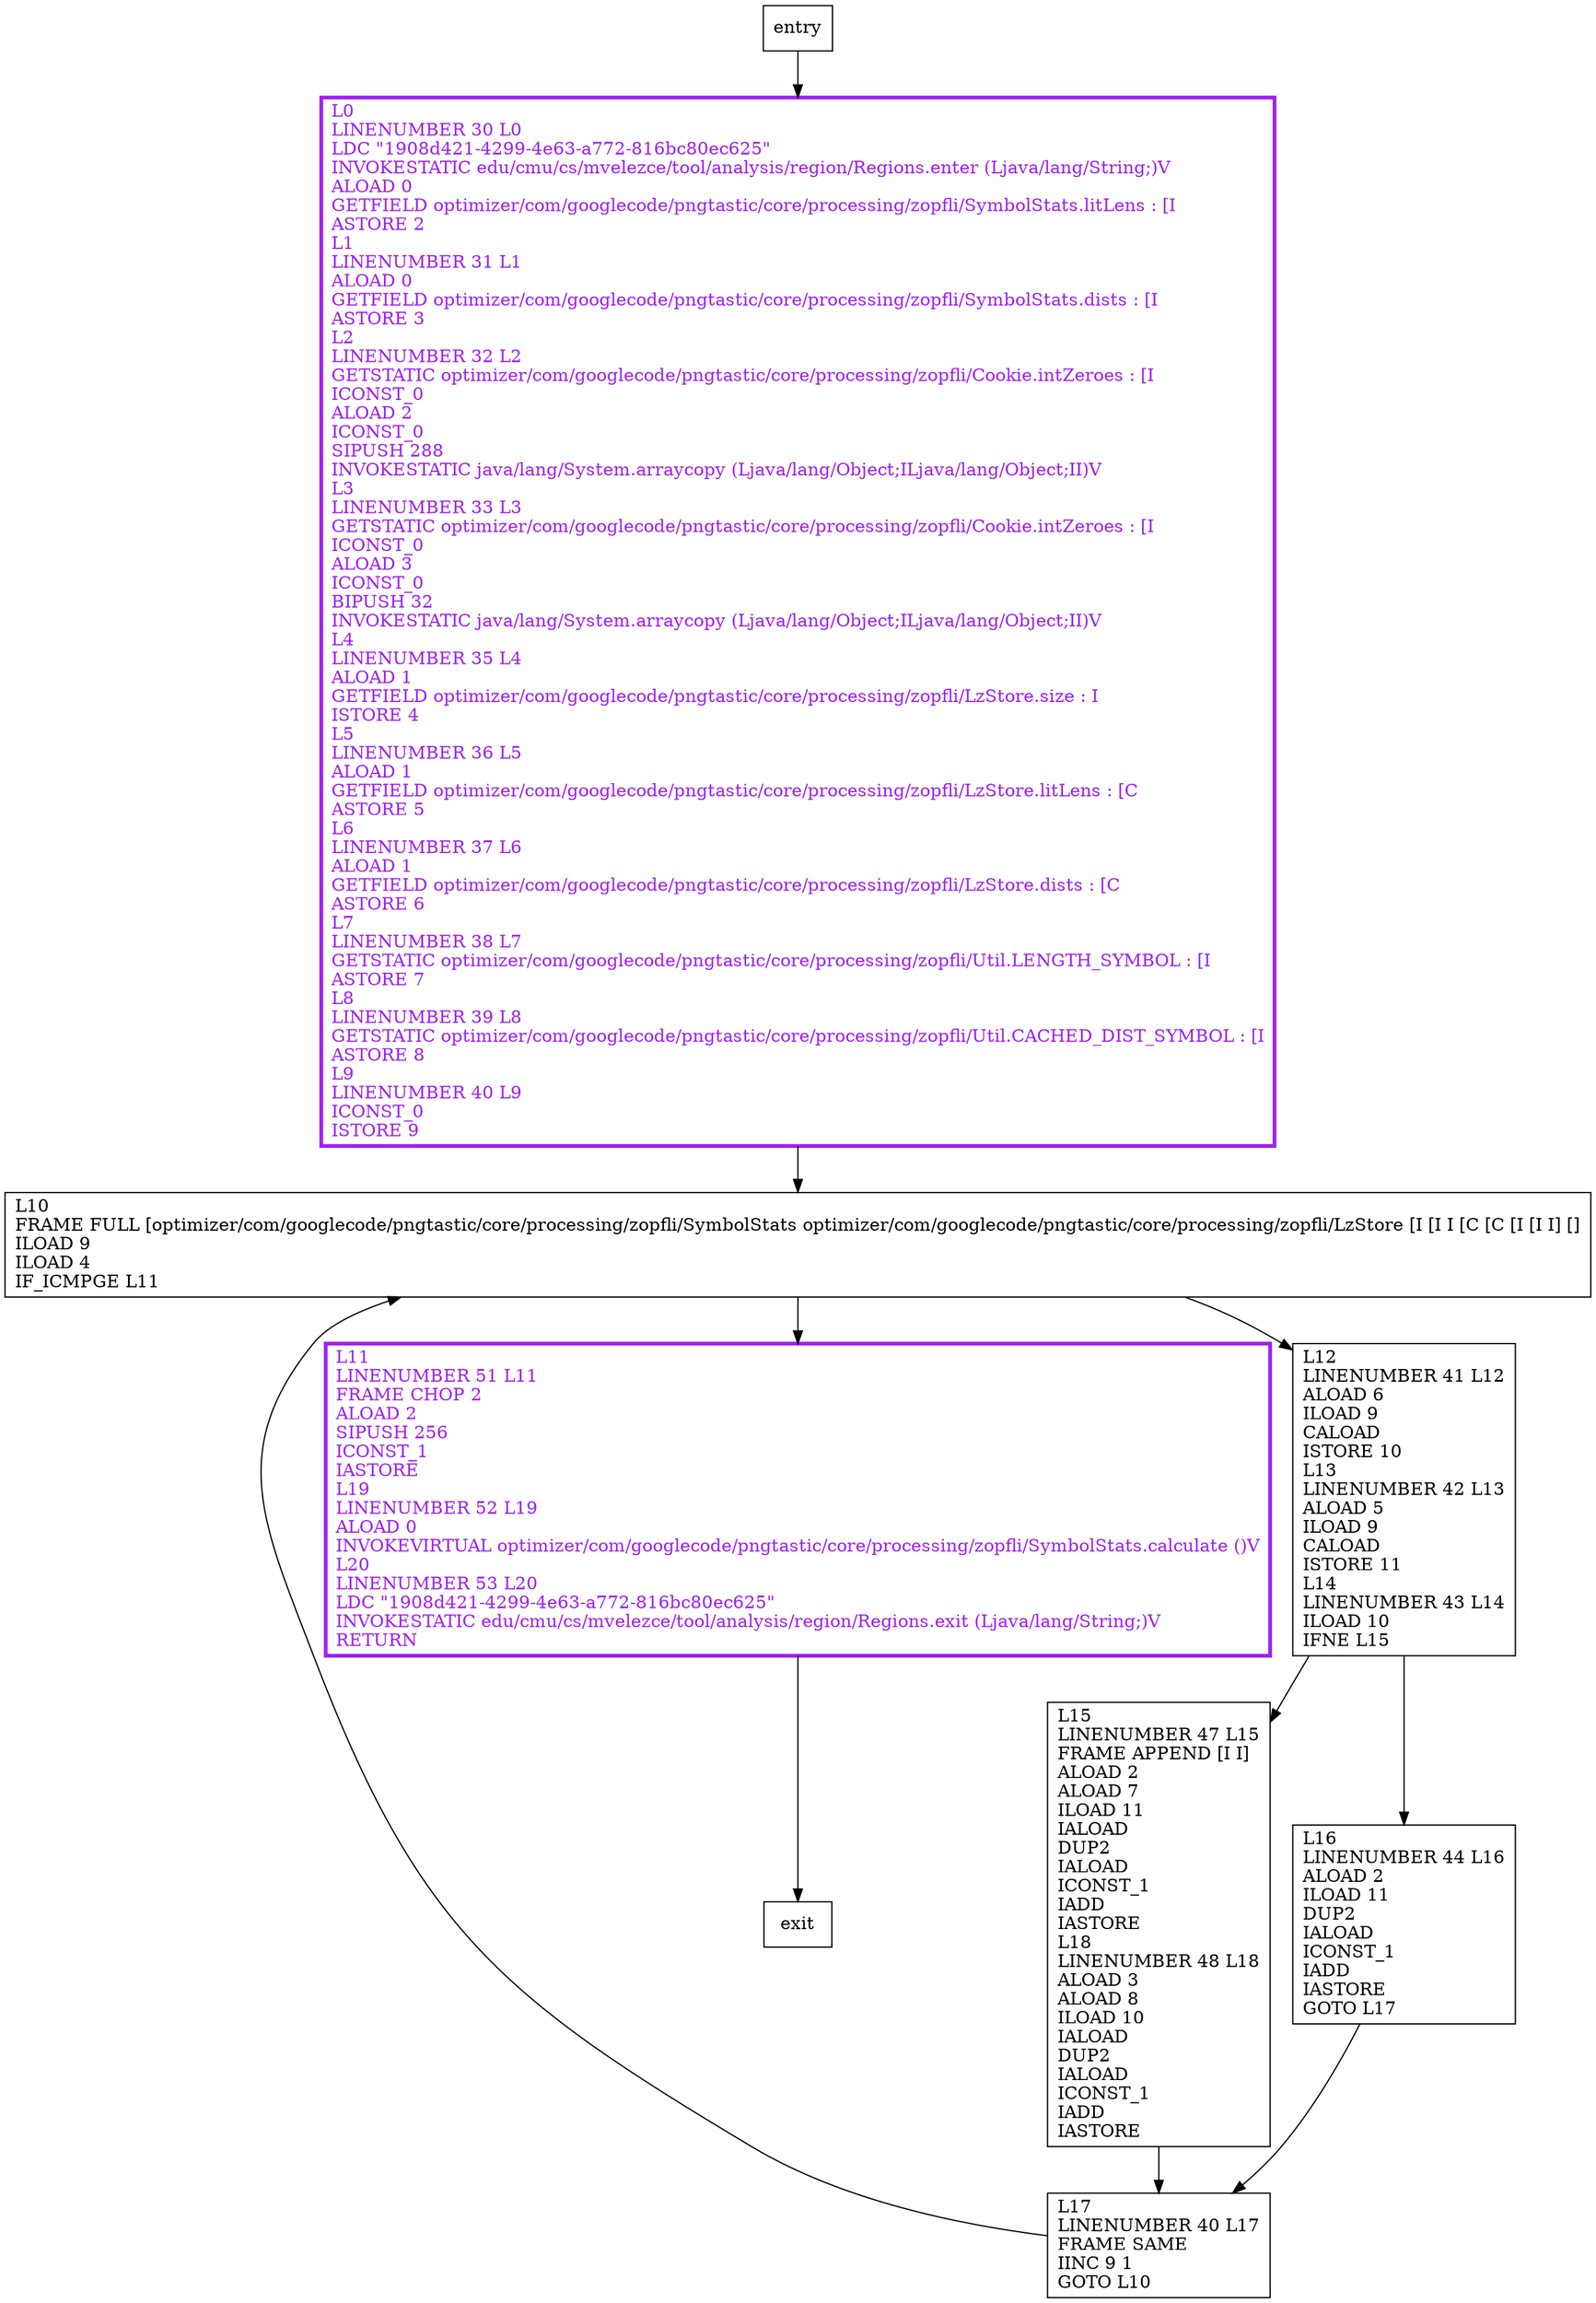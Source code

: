 digraph getFreqs {
node [shape=record];
994595926 [label="L11\lLINENUMBER 51 L11\lFRAME CHOP 2\lALOAD 2\lSIPUSH 256\lICONST_1\lIASTORE\lL19\lLINENUMBER 52 L19\lALOAD 0\lINVOKEVIRTUAL optimizer/com/googlecode/pngtastic/core/processing/zopfli/SymbolStats.calculate ()V\lL20\lLINENUMBER 53 L20\lLDC \"1908d421-4299-4e63-a772-816bc80ec625\"\lINVOKESTATIC edu/cmu/cs/mvelezce/tool/analysis/region/Regions.exit (Ljava/lang/String;)V\lRETURN\l"];
1280776554 [label="L0\lLINENUMBER 30 L0\lLDC \"1908d421-4299-4e63-a772-816bc80ec625\"\lINVOKESTATIC edu/cmu/cs/mvelezce/tool/analysis/region/Regions.enter (Ljava/lang/String;)V\lALOAD 0\lGETFIELD optimizer/com/googlecode/pngtastic/core/processing/zopfli/SymbolStats.litLens : [I\lASTORE 2\lL1\lLINENUMBER 31 L1\lALOAD 0\lGETFIELD optimizer/com/googlecode/pngtastic/core/processing/zopfli/SymbolStats.dists : [I\lASTORE 3\lL2\lLINENUMBER 32 L2\lGETSTATIC optimizer/com/googlecode/pngtastic/core/processing/zopfli/Cookie.intZeroes : [I\lICONST_0\lALOAD 2\lICONST_0\lSIPUSH 288\lINVOKESTATIC java/lang/System.arraycopy (Ljava/lang/Object;ILjava/lang/Object;II)V\lL3\lLINENUMBER 33 L3\lGETSTATIC optimizer/com/googlecode/pngtastic/core/processing/zopfli/Cookie.intZeroes : [I\lICONST_0\lALOAD 3\lICONST_0\lBIPUSH 32\lINVOKESTATIC java/lang/System.arraycopy (Ljava/lang/Object;ILjava/lang/Object;II)V\lL4\lLINENUMBER 35 L4\lALOAD 1\lGETFIELD optimizer/com/googlecode/pngtastic/core/processing/zopfli/LzStore.size : I\lISTORE 4\lL5\lLINENUMBER 36 L5\lALOAD 1\lGETFIELD optimizer/com/googlecode/pngtastic/core/processing/zopfli/LzStore.litLens : [C\lASTORE 5\lL6\lLINENUMBER 37 L6\lALOAD 1\lGETFIELD optimizer/com/googlecode/pngtastic/core/processing/zopfli/LzStore.dists : [C\lASTORE 6\lL7\lLINENUMBER 38 L7\lGETSTATIC optimizer/com/googlecode/pngtastic/core/processing/zopfli/Util.LENGTH_SYMBOL : [I\lASTORE 7\lL8\lLINENUMBER 39 L8\lGETSTATIC optimizer/com/googlecode/pngtastic/core/processing/zopfli/Util.CACHED_DIST_SYMBOL : [I\lASTORE 8\lL9\lLINENUMBER 40 L9\lICONST_0\lISTORE 9\l"];
2087099816 [label="L17\lLINENUMBER 40 L17\lFRAME SAME\lIINC 9 1\lGOTO L10\l"];
1906137268 [label="L15\lLINENUMBER 47 L15\lFRAME APPEND [I I]\lALOAD 2\lALOAD 7\lILOAD 11\lIALOAD\lDUP2\lIALOAD\lICONST_1\lIADD\lIASTORE\lL18\lLINENUMBER 48 L18\lALOAD 3\lALOAD 8\lILOAD 10\lIALOAD\lDUP2\lIALOAD\lICONST_1\lIADD\lIASTORE\l"];
100802969 [label="L12\lLINENUMBER 41 L12\lALOAD 6\lILOAD 9\lCALOAD\lISTORE 10\lL13\lLINENUMBER 42 L13\lALOAD 5\lILOAD 9\lCALOAD\lISTORE 11\lL14\lLINENUMBER 43 L14\lILOAD 10\lIFNE L15\l"];
99980196 [label="L16\lLINENUMBER 44 L16\lALOAD 2\lILOAD 11\lDUP2\lIALOAD\lICONST_1\lIADD\lIASTORE\lGOTO L17\l"];
1811903828 [label="L10\lFRAME FULL [optimizer/com/googlecode/pngtastic/core/processing/zopfli/SymbolStats optimizer/com/googlecode/pngtastic/core/processing/zopfli/LzStore [I [I I [C [C [I [I I] []\lILOAD 9\lILOAD 4\lIF_ICMPGE L11\l"];
entry;
exit;
994595926 -> exit;
entry -> 1280776554;
1280776554 -> 1811903828;
2087099816 -> 1811903828;
1906137268 -> 2087099816;
100802969 -> 1906137268;
100802969 -> 99980196;
99980196 -> 2087099816;
1811903828 -> 994595926;
1811903828 -> 100802969;
994595926[fontcolor="purple", penwidth=3, color="purple"];
1280776554[fontcolor="purple", penwidth=3, color="purple"];
}
